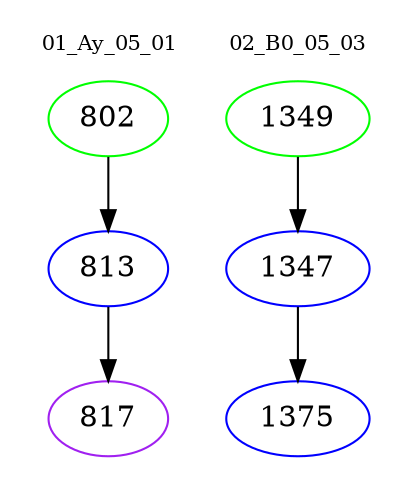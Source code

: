 digraph{
subgraph cluster_0 {
color = white
label = "01_Ay_05_01";
fontsize=10;
T0_802 [label="802", color="green"]
T0_802 -> T0_813 [color="black"]
T0_813 [label="813", color="blue"]
T0_813 -> T0_817 [color="black"]
T0_817 [label="817", color="purple"]
}
subgraph cluster_1 {
color = white
label = "02_B0_05_03";
fontsize=10;
T1_1349 [label="1349", color="green"]
T1_1349 -> T1_1347 [color="black"]
T1_1347 [label="1347", color="blue"]
T1_1347 -> T1_1375 [color="black"]
T1_1375 [label="1375", color="blue"]
}
}
